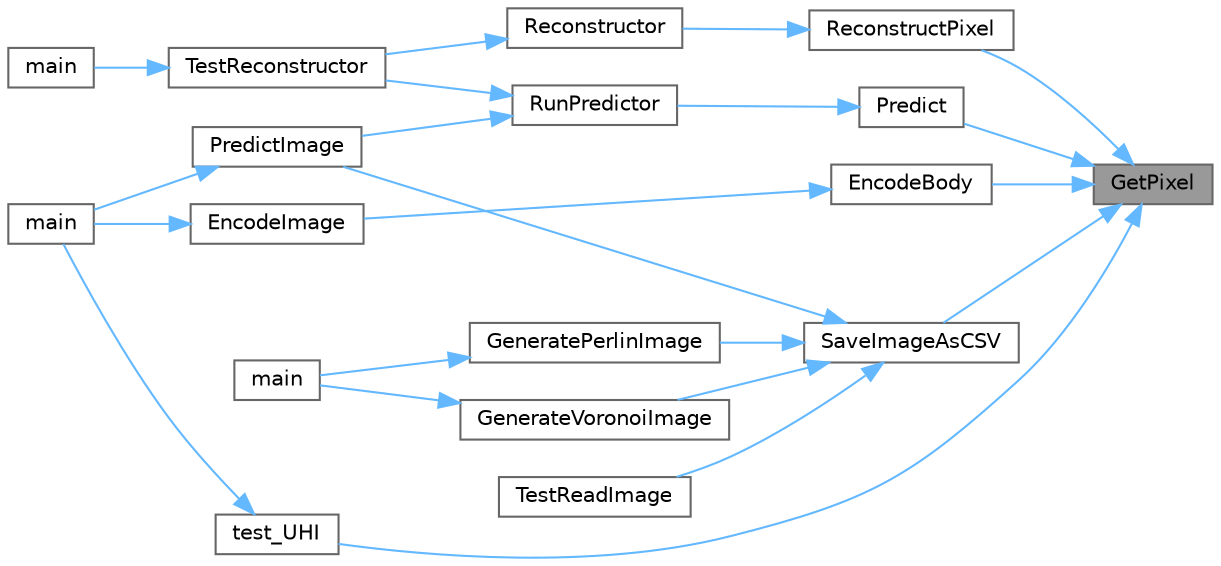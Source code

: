 digraph "GetPixel"
{
 // LATEX_PDF_SIZE
  bgcolor="transparent";
  edge [fontname=Helvetica,fontsize=10,labelfontname=Helvetica,labelfontsize=10];
  node [fontname=Helvetica,fontsize=10,shape=box,height=0.2,width=0.4];
  rankdir="RL";
  Node1 [id="Node000001",label="GetPixel",height=0.2,width=0.4,color="gray40", fillcolor="grey60", style="filled", fontcolor="black",tooltip=" "];
  Node1 -> Node2 [id="edge43_Node000001_Node000002",dir="back",color="steelblue1",style="solid",tooltip=" "];
  Node2 [id="Node000002",label="EncodeBody",height=0.2,width=0.4,color="grey40", fillcolor="white", style="filled",URL="$d9/dd6/a00272.html#a38c7868c2a8819e7abc16148811f2e0b",tooltip=" "];
  Node2 -> Node3 [id="edge44_Node000002_Node000003",dir="back",color="steelblue1",style="solid",tooltip=" "];
  Node3 [id="Node000003",label="EncodeImage",height=0.2,width=0.4,color="grey40", fillcolor="white", style="filled",URL="$d3/d07/a00305.html#a29f9d24093c99f0e47133d90ea4286e6",tooltip=" "];
  Node3 -> Node4 [id="edge45_Node000003_Node000004",dir="back",color="steelblue1",style="solid",tooltip=" "];
  Node4 [id="Node000004",label="main",height=0.2,width=0.4,color="grey40", fillcolor="white", style="filled",URL="$d6/d2d/a00047.html#a048af25ea3eb0571ab780e44e221650e",tooltip=" "];
  Node1 -> Node5 [id="edge46_Node000001_Node000005",dir="back",color="steelblue1",style="solid",tooltip=" "];
  Node5 [id="Node000005",label="Predict",height=0.2,width=0.4,color="grey40", fillcolor="white", style="filled",URL="$d8/d8e/a00344.html#a498daa18fb3529e8fffc3fff08e6bef6",tooltip=" "];
  Node5 -> Node6 [id="edge47_Node000005_Node000006",dir="back",color="steelblue1",style="solid",tooltip=" "];
  Node6 [id="Node000006",label="RunPredictor",height=0.2,width=0.4,color="grey40", fillcolor="white", style="filled",URL="$d8/d8e/a00344.html#a4a94804509574a94d896a4164802bcd2",tooltip=" "];
  Node6 -> Node7 [id="edge48_Node000006_Node000007",dir="back",color="steelblue1",style="solid",tooltip=" "];
  Node7 [id="Node000007",label="PredictImage",height=0.2,width=0.4,color="grey40", fillcolor="white", style="filled",URL="$d3/d07/a00305.html#a7fae527c979b4b287e1f9672c8d2c366",tooltip=" "];
  Node7 -> Node4 [id="edge49_Node000007_Node000004",dir="back",color="steelblue1",style="solid",tooltip=" "];
  Node6 -> Node8 [id="edge50_Node000006_Node000008",dir="back",color="steelblue1",style="solid",tooltip=" "];
  Node8 [id="Node000008",label="TestReconstructor",height=0.2,width=0.4,color="grey40", fillcolor="white", style="filled",URL="$d3/d93/a00341.html#aadb567bbc159d00d6334e2eb36e6e253",tooltip=" "];
  Node8 -> Node9 [id="edge51_Node000008_Node000009",dir="back",color="steelblue1",style="solid",tooltip=" "];
  Node9 [id="Node000009",label="main",height=0.2,width=0.4,color="grey40", fillcolor="white", style="filled",URL="$d5/de0/a00050.html#a048af25ea3eb0571ab780e44e221650e",tooltip=" "];
  Node1 -> Node10 [id="edge52_Node000001_Node000010",dir="back",color="steelblue1",style="solid",tooltip=" "];
  Node10 [id="Node000010",label="ReconstructPixel",height=0.2,width=0.4,color="grey40", fillcolor="white", style="filled",URL="$d3/d93/a00341.html#aeb6c4d18e6fc666235f8ef7464d1ae29",tooltip=" "];
  Node10 -> Node11 [id="edge53_Node000010_Node000011",dir="back",color="steelblue1",style="solid",tooltip=" "];
  Node11 [id="Node000011",label="Reconstructor",height=0.2,width=0.4,color="grey40", fillcolor="white", style="filled",URL="$d3/d93/a00341.html#ad0d5b55646a3018075f07ae472ddb312",tooltip=" "];
  Node11 -> Node8 [id="edge54_Node000011_Node000008",dir="back",color="steelblue1",style="solid",tooltip=" "];
  Node1 -> Node12 [id="edge55_Node000001_Node000012",dir="back",color="steelblue1",style="solid",tooltip=" "];
  Node12 [id="Node000012",label="SaveImageAsCSV",height=0.2,width=0.4,color="grey40", fillcolor="white", style="filled",URL="$df/da9/a00263.html#a214fc383a5cb483508da7bb0449a9528",tooltip=" "];
  Node12 -> Node13 [id="edge56_Node000012_Node000013",dir="back",color="steelblue1",style="solid",tooltip=" "];
  Node13 [id="Node000013",label="GeneratePerlinImage",height=0.2,width=0.4,color="grey40", fillcolor="white", style="filled",URL="$d0/d61/a00302.html#a6d727efa497a4b992c90483602583515",tooltip=" "];
  Node13 -> Node14 [id="edge57_Node000013_Node000014",dir="back",color="steelblue1",style="solid",tooltip=" "];
  Node14 [id="Node000014",label="main",height=0.2,width=0.4,color="grey40", fillcolor="white", style="filled",URL="$dc/dee/a00053.html#a048af25ea3eb0571ab780e44e221650e",tooltip=" "];
  Node12 -> Node15 [id="edge58_Node000012_Node000015",dir="back",color="steelblue1",style="solid",tooltip=" "];
  Node15 [id="Node000015",label="GenerateVoronoiImage",height=0.2,width=0.4,color="grey40", fillcolor="white", style="filled",URL="$d3/d07/a00305.html#a450c7f9206bff8de0c177e34e6b5bcf4",tooltip=" "];
  Node15 -> Node14 [id="edge59_Node000015_Node000014",dir="back",color="steelblue1",style="solid",tooltip=" "];
  Node12 -> Node7 [id="edge60_Node000012_Node000007",dir="back",color="steelblue1",style="solid",tooltip=" "];
  Node12 -> Node16 [id="edge61_Node000012_Node000016",dir="back",color="steelblue1",style="solid",tooltip=" "];
  Node16 [id="Node000016",label="TestReadImage",height=0.2,width=0.4,color="grey40", fillcolor="white", style="filled",URL="$d3/d07/a00305.html#aac70a37466945a2c91d42fbfb9d1dcbb",tooltip=" "];
  Node1 -> Node17 [id="edge62_Node000001_Node000017",dir="back",color="steelblue1",style="solid",tooltip=" "];
  Node17 [id="Node000017",label="test_UHI",height=0.2,width=0.4,color="grey40", fillcolor="white", style="filled",URL="$d3/d5e/a00275.html#a24aa285f65de829c8a9791d901405626",tooltip=" "];
  Node17 -> Node4 [id="edge63_Node000017_Node000004",dir="back",color="steelblue1",style="solid",tooltip=" "];
}
